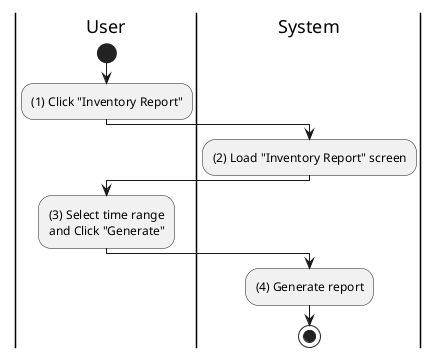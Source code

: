 @startuml inventory-generate-report
|u|User
|s|System

|u|
start
:(1) Click "Inventory Report";

|s|
:(2) Load "Inventory Report" screen;

|u|
:(3) Select time range\nand Click "Generate";

|s|
:(4) Generate report;
stop
@enduml